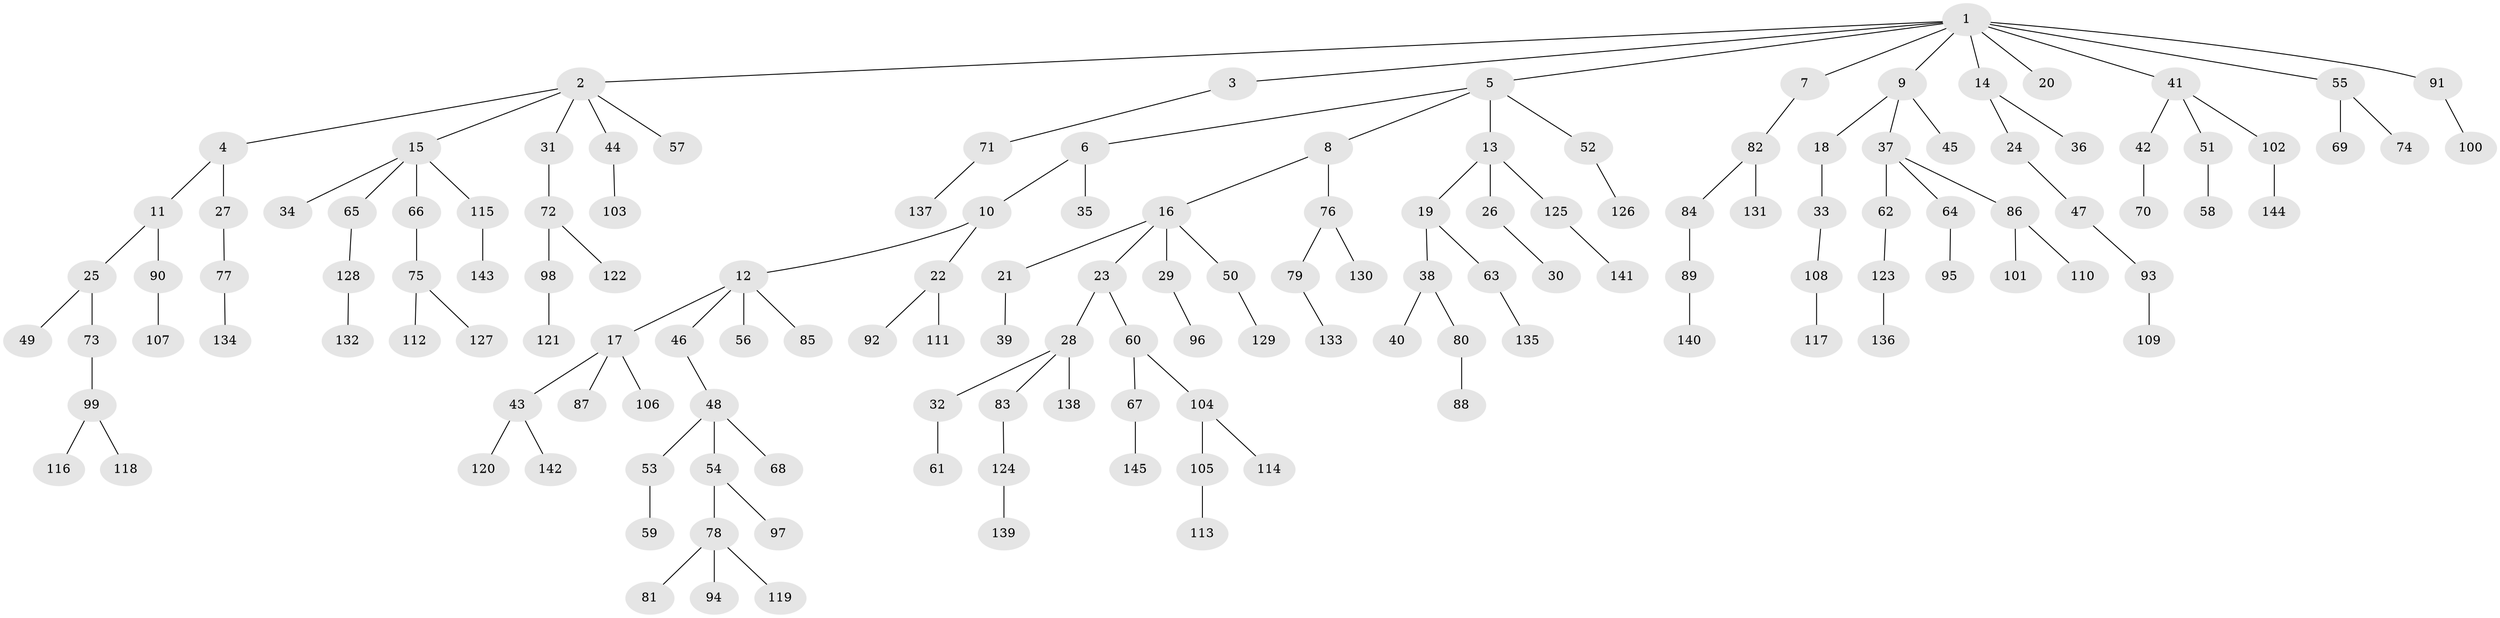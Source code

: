 // coarse degree distribution, {7: 0.0136986301369863, 4: 0.0547945205479452, 9: 0.0136986301369863, 3: 0.1232876712328767, 2: 0.2465753424657534, 6: 0.0136986301369863, 5: 0.0136986301369863, 1: 0.5205479452054794}
// Generated by graph-tools (version 1.1) at 2025/51/03/04/25 22:51:52]
// undirected, 145 vertices, 144 edges
graph export_dot {
  node [color=gray90,style=filled];
  1;
  2;
  3;
  4;
  5;
  6;
  7;
  8;
  9;
  10;
  11;
  12;
  13;
  14;
  15;
  16;
  17;
  18;
  19;
  20;
  21;
  22;
  23;
  24;
  25;
  26;
  27;
  28;
  29;
  30;
  31;
  32;
  33;
  34;
  35;
  36;
  37;
  38;
  39;
  40;
  41;
  42;
  43;
  44;
  45;
  46;
  47;
  48;
  49;
  50;
  51;
  52;
  53;
  54;
  55;
  56;
  57;
  58;
  59;
  60;
  61;
  62;
  63;
  64;
  65;
  66;
  67;
  68;
  69;
  70;
  71;
  72;
  73;
  74;
  75;
  76;
  77;
  78;
  79;
  80;
  81;
  82;
  83;
  84;
  85;
  86;
  87;
  88;
  89;
  90;
  91;
  92;
  93;
  94;
  95;
  96;
  97;
  98;
  99;
  100;
  101;
  102;
  103;
  104;
  105;
  106;
  107;
  108;
  109;
  110;
  111;
  112;
  113;
  114;
  115;
  116;
  117;
  118;
  119;
  120;
  121;
  122;
  123;
  124;
  125;
  126;
  127;
  128;
  129;
  130;
  131;
  132;
  133;
  134;
  135;
  136;
  137;
  138;
  139;
  140;
  141;
  142;
  143;
  144;
  145;
  1 -- 2;
  1 -- 3;
  1 -- 5;
  1 -- 7;
  1 -- 9;
  1 -- 14;
  1 -- 20;
  1 -- 41;
  1 -- 55;
  1 -- 91;
  2 -- 4;
  2 -- 15;
  2 -- 31;
  2 -- 44;
  2 -- 57;
  3 -- 71;
  4 -- 11;
  4 -- 27;
  5 -- 6;
  5 -- 8;
  5 -- 13;
  5 -- 52;
  6 -- 10;
  6 -- 35;
  7 -- 82;
  8 -- 16;
  8 -- 76;
  9 -- 18;
  9 -- 37;
  9 -- 45;
  10 -- 12;
  10 -- 22;
  11 -- 25;
  11 -- 90;
  12 -- 17;
  12 -- 46;
  12 -- 56;
  12 -- 85;
  13 -- 19;
  13 -- 26;
  13 -- 125;
  14 -- 24;
  14 -- 36;
  15 -- 34;
  15 -- 65;
  15 -- 66;
  15 -- 115;
  16 -- 21;
  16 -- 23;
  16 -- 29;
  16 -- 50;
  17 -- 43;
  17 -- 87;
  17 -- 106;
  18 -- 33;
  19 -- 38;
  19 -- 63;
  21 -- 39;
  22 -- 92;
  22 -- 111;
  23 -- 28;
  23 -- 60;
  24 -- 47;
  25 -- 49;
  25 -- 73;
  26 -- 30;
  27 -- 77;
  28 -- 32;
  28 -- 83;
  28 -- 138;
  29 -- 96;
  31 -- 72;
  32 -- 61;
  33 -- 108;
  37 -- 62;
  37 -- 64;
  37 -- 86;
  38 -- 40;
  38 -- 80;
  41 -- 42;
  41 -- 51;
  41 -- 102;
  42 -- 70;
  43 -- 120;
  43 -- 142;
  44 -- 103;
  46 -- 48;
  47 -- 93;
  48 -- 53;
  48 -- 54;
  48 -- 68;
  50 -- 129;
  51 -- 58;
  52 -- 126;
  53 -- 59;
  54 -- 78;
  54 -- 97;
  55 -- 69;
  55 -- 74;
  60 -- 67;
  60 -- 104;
  62 -- 123;
  63 -- 135;
  64 -- 95;
  65 -- 128;
  66 -- 75;
  67 -- 145;
  71 -- 137;
  72 -- 98;
  72 -- 122;
  73 -- 99;
  75 -- 112;
  75 -- 127;
  76 -- 79;
  76 -- 130;
  77 -- 134;
  78 -- 81;
  78 -- 94;
  78 -- 119;
  79 -- 133;
  80 -- 88;
  82 -- 84;
  82 -- 131;
  83 -- 124;
  84 -- 89;
  86 -- 101;
  86 -- 110;
  89 -- 140;
  90 -- 107;
  91 -- 100;
  93 -- 109;
  98 -- 121;
  99 -- 116;
  99 -- 118;
  102 -- 144;
  104 -- 105;
  104 -- 114;
  105 -- 113;
  108 -- 117;
  115 -- 143;
  123 -- 136;
  124 -- 139;
  125 -- 141;
  128 -- 132;
}
